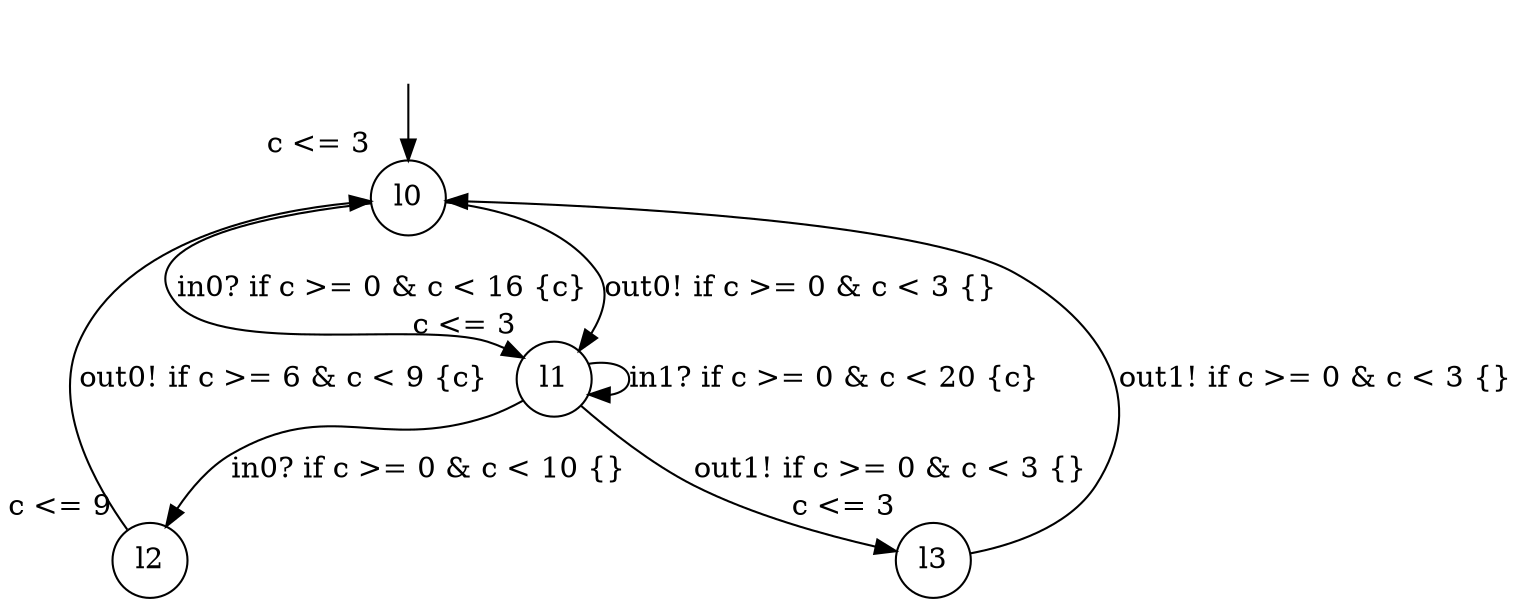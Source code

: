 digraph g {
__start0 [label="" shape="none"];
l0 [shape="circle" margin=0 label="l0", xlabel="c <= 3"];
l1 [shape="circle" margin=0 label="l1", xlabel="c <= 3"];
l2 [shape="circle" margin=0 label="l2", xlabel="c <= 9"];
l3 [shape="circle" margin=0 label="l3", xlabel="c <= 3"];
l0 -> l1 [label="in0? if c >= 0 & c < 16 {c} "];
l0 -> l1 [label="out0! if c >= 0 & c < 3 {} "];
l1 -> l1 [label="in1? if c >= 0 & c < 20 {c} "];
l1 -> l3 [label="out1! if c >= 0 & c < 3 {} "];
l1 -> l2 [label="in0? if c >= 0 & c < 10 {} "];
l2 -> l0 [label="out0! if c >= 6 & c < 9 {c} "];
l3 -> l0 [label="out1! if c >= 0 & c < 3 {} "];
__start0 -> l0;
}
